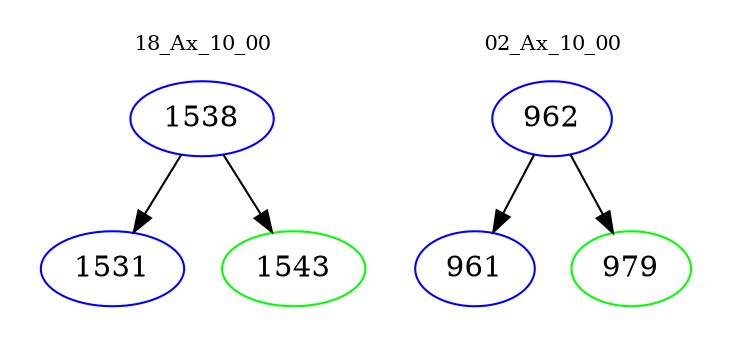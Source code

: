 digraph{
subgraph cluster_0 {
color = white
label = "18_Ax_10_00";
fontsize=10;
T0_1538 [label="1538", color="blue"]
T0_1538 -> T0_1531 [color="black"]
T0_1531 [label="1531", color="blue"]
T0_1538 -> T0_1543 [color="black"]
T0_1543 [label="1543", color="green"]
}
subgraph cluster_1 {
color = white
label = "02_Ax_10_00";
fontsize=10;
T1_962 [label="962", color="blue"]
T1_962 -> T1_961 [color="black"]
T1_961 [label="961", color="blue"]
T1_962 -> T1_979 [color="black"]
T1_979 [label="979", color="green"]
}
}
